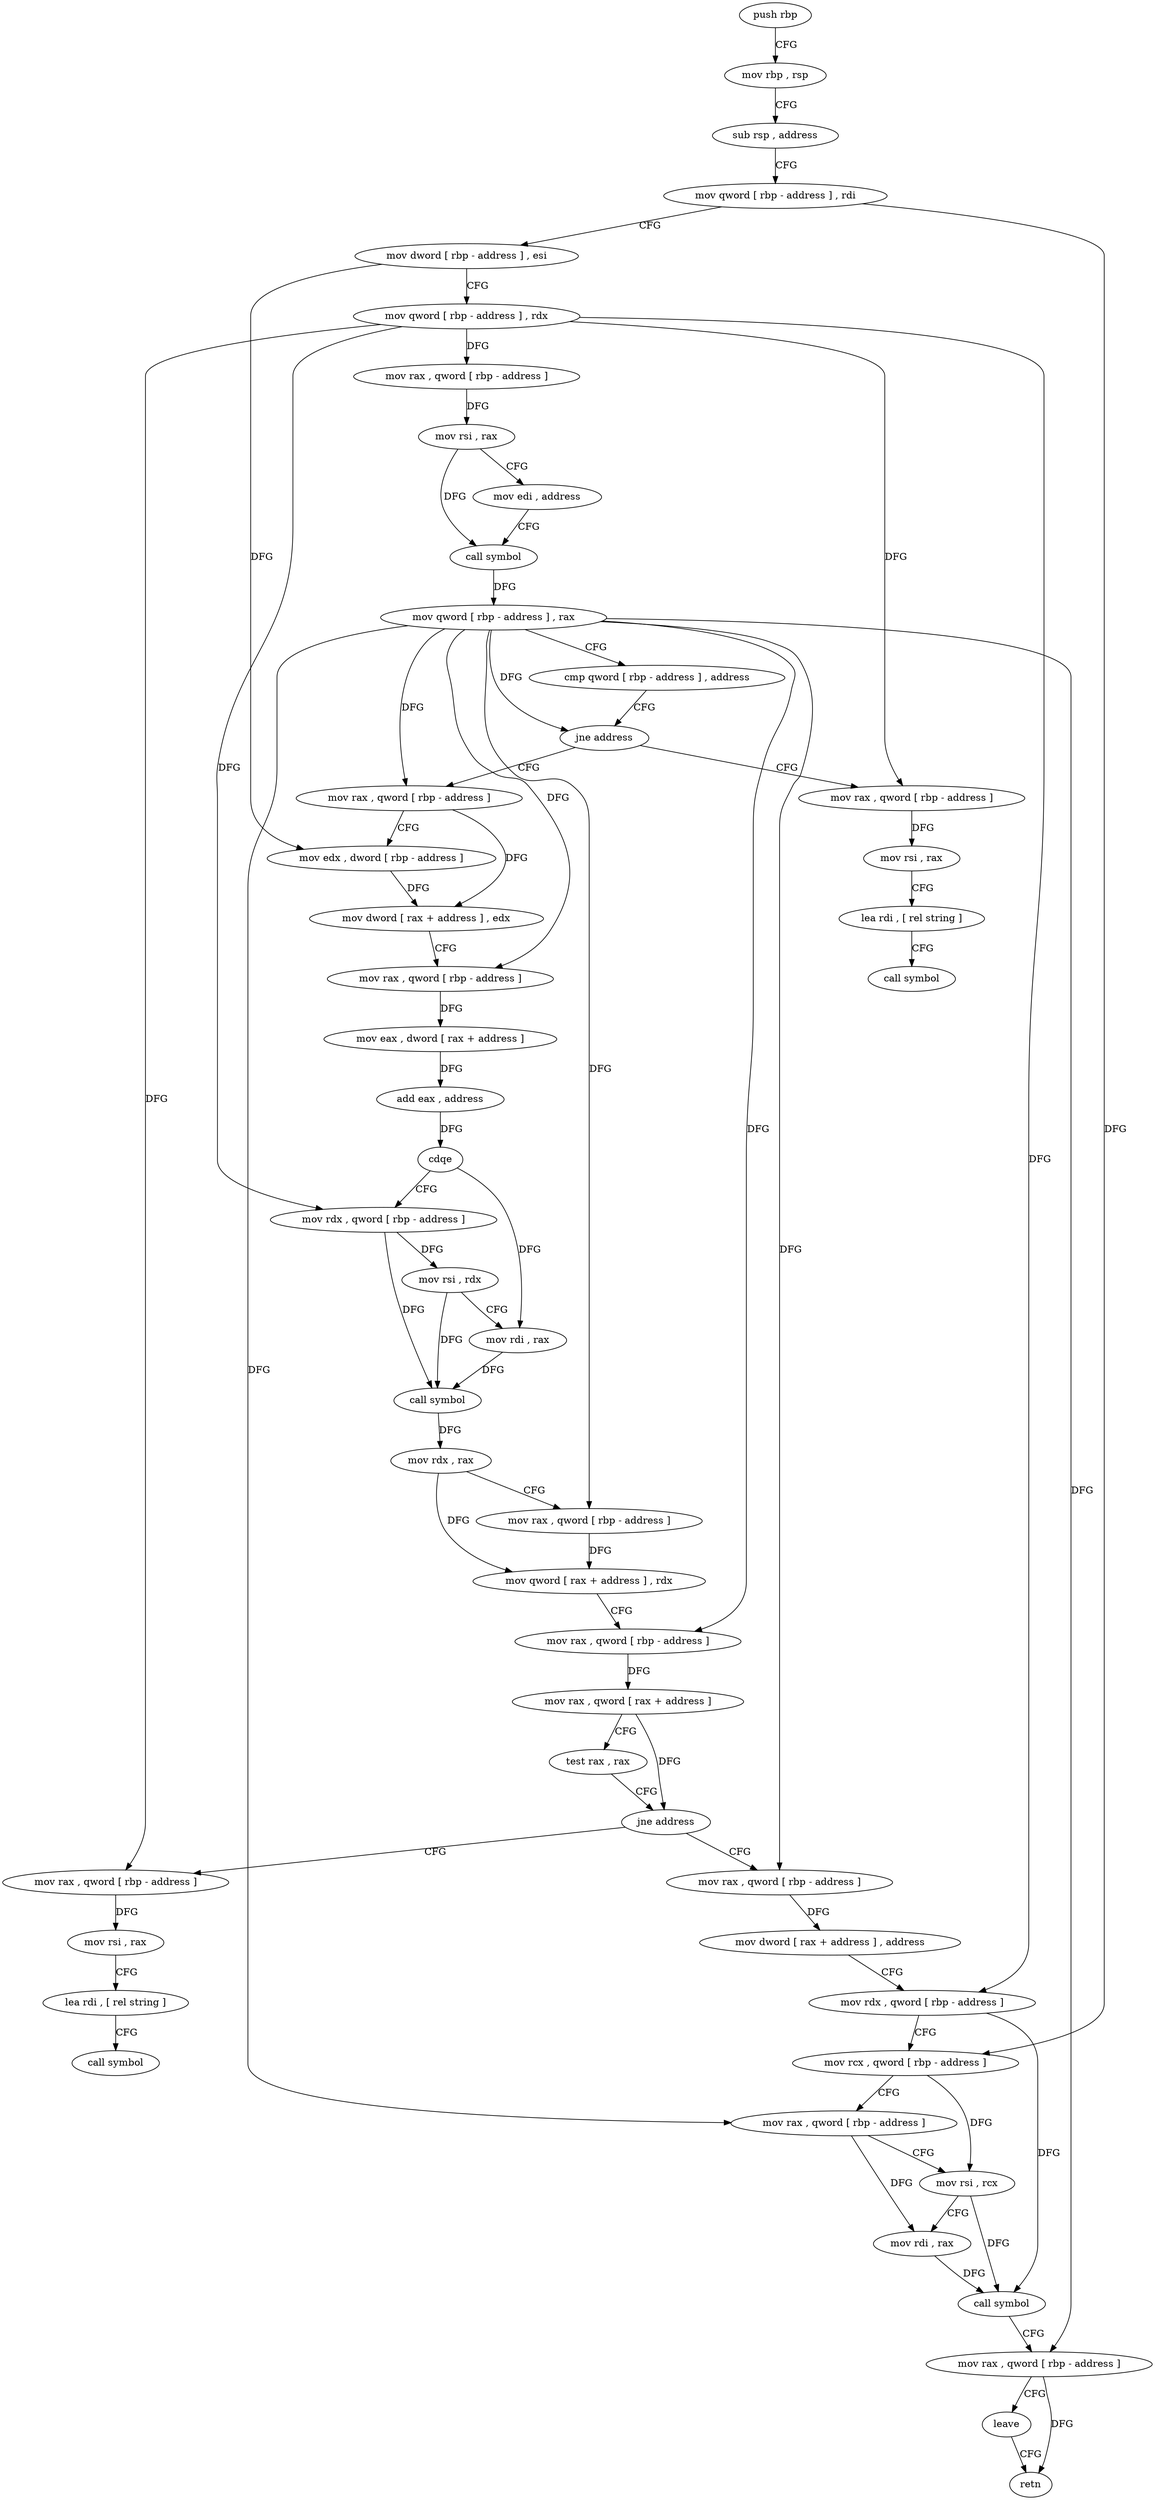 digraph "func" {
"149630" [label = "push rbp" ]
"149631" [label = "mov rbp , rsp" ]
"149634" [label = "sub rsp , address" ]
"149638" [label = "mov qword [ rbp - address ] , rdi" ]
"149642" [label = "mov dword [ rbp - address ] , esi" ]
"149645" [label = "mov qword [ rbp - address ] , rdx" ]
"149649" [label = "mov rax , qword [ rbp - address ]" ]
"149653" [label = "mov rsi , rax" ]
"149656" [label = "mov edi , address" ]
"149661" [label = "call symbol" ]
"149666" [label = "mov qword [ rbp - address ] , rax" ]
"149670" [label = "cmp qword [ rbp - address ] , address" ]
"149675" [label = "jne address" ]
"149696" [label = "mov rax , qword [ rbp - address ]" ]
"149677" [label = "mov rax , qword [ rbp - address ]" ]
"149700" [label = "mov edx , dword [ rbp - address ]" ]
"149703" [label = "mov dword [ rax + address ] , edx" ]
"149706" [label = "mov rax , qword [ rbp - address ]" ]
"149710" [label = "mov eax , dword [ rax + address ]" ]
"149713" [label = "add eax , address" ]
"149716" [label = "cdqe" ]
"149718" [label = "mov rdx , qword [ rbp - address ]" ]
"149722" [label = "mov rsi , rdx" ]
"149725" [label = "mov rdi , rax" ]
"149728" [label = "call symbol" ]
"149733" [label = "mov rdx , rax" ]
"149736" [label = "mov rax , qword [ rbp - address ]" ]
"149740" [label = "mov qword [ rax + address ] , rdx" ]
"149744" [label = "mov rax , qword [ rbp - address ]" ]
"149748" [label = "mov rax , qword [ rax + address ]" ]
"149752" [label = "test rax , rax" ]
"149755" [label = "jne address" ]
"149776" [label = "mov rax , qword [ rbp - address ]" ]
"149757" [label = "mov rax , qword [ rbp - address ]" ]
"149681" [label = "mov rsi , rax" ]
"149684" [label = "lea rdi , [ rel string ]" ]
"149691" [label = "call symbol" ]
"149780" [label = "mov dword [ rax + address ] , address" ]
"149787" [label = "mov rdx , qword [ rbp - address ]" ]
"149791" [label = "mov rcx , qword [ rbp - address ]" ]
"149795" [label = "mov rax , qword [ rbp - address ]" ]
"149799" [label = "mov rsi , rcx" ]
"149802" [label = "mov rdi , rax" ]
"149805" [label = "call symbol" ]
"149810" [label = "mov rax , qword [ rbp - address ]" ]
"149814" [label = "leave" ]
"149815" [label = "retn" ]
"149761" [label = "mov rsi , rax" ]
"149764" [label = "lea rdi , [ rel string ]" ]
"149771" [label = "call symbol" ]
"149630" -> "149631" [ label = "CFG" ]
"149631" -> "149634" [ label = "CFG" ]
"149634" -> "149638" [ label = "CFG" ]
"149638" -> "149642" [ label = "CFG" ]
"149638" -> "149791" [ label = "DFG" ]
"149642" -> "149645" [ label = "CFG" ]
"149642" -> "149700" [ label = "DFG" ]
"149645" -> "149649" [ label = "DFG" ]
"149645" -> "149718" [ label = "DFG" ]
"149645" -> "149677" [ label = "DFG" ]
"149645" -> "149787" [ label = "DFG" ]
"149645" -> "149757" [ label = "DFG" ]
"149649" -> "149653" [ label = "DFG" ]
"149653" -> "149656" [ label = "CFG" ]
"149653" -> "149661" [ label = "DFG" ]
"149656" -> "149661" [ label = "CFG" ]
"149661" -> "149666" [ label = "DFG" ]
"149666" -> "149670" [ label = "CFG" ]
"149666" -> "149675" [ label = "DFG" ]
"149666" -> "149696" [ label = "DFG" ]
"149666" -> "149706" [ label = "DFG" ]
"149666" -> "149736" [ label = "DFG" ]
"149666" -> "149744" [ label = "DFG" ]
"149666" -> "149776" [ label = "DFG" ]
"149666" -> "149795" [ label = "DFG" ]
"149666" -> "149810" [ label = "DFG" ]
"149670" -> "149675" [ label = "CFG" ]
"149675" -> "149696" [ label = "CFG" ]
"149675" -> "149677" [ label = "CFG" ]
"149696" -> "149700" [ label = "CFG" ]
"149696" -> "149703" [ label = "DFG" ]
"149677" -> "149681" [ label = "DFG" ]
"149700" -> "149703" [ label = "DFG" ]
"149703" -> "149706" [ label = "CFG" ]
"149706" -> "149710" [ label = "DFG" ]
"149710" -> "149713" [ label = "DFG" ]
"149713" -> "149716" [ label = "DFG" ]
"149716" -> "149718" [ label = "CFG" ]
"149716" -> "149725" [ label = "DFG" ]
"149718" -> "149722" [ label = "DFG" ]
"149718" -> "149728" [ label = "DFG" ]
"149722" -> "149725" [ label = "CFG" ]
"149722" -> "149728" [ label = "DFG" ]
"149725" -> "149728" [ label = "DFG" ]
"149728" -> "149733" [ label = "DFG" ]
"149733" -> "149736" [ label = "CFG" ]
"149733" -> "149740" [ label = "DFG" ]
"149736" -> "149740" [ label = "DFG" ]
"149740" -> "149744" [ label = "CFG" ]
"149744" -> "149748" [ label = "DFG" ]
"149748" -> "149752" [ label = "CFG" ]
"149748" -> "149755" [ label = "DFG" ]
"149752" -> "149755" [ label = "CFG" ]
"149755" -> "149776" [ label = "CFG" ]
"149755" -> "149757" [ label = "CFG" ]
"149776" -> "149780" [ label = "DFG" ]
"149757" -> "149761" [ label = "DFG" ]
"149681" -> "149684" [ label = "CFG" ]
"149684" -> "149691" [ label = "CFG" ]
"149780" -> "149787" [ label = "CFG" ]
"149787" -> "149791" [ label = "CFG" ]
"149787" -> "149805" [ label = "DFG" ]
"149791" -> "149795" [ label = "CFG" ]
"149791" -> "149799" [ label = "DFG" ]
"149795" -> "149799" [ label = "CFG" ]
"149795" -> "149802" [ label = "DFG" ]
"149799" -> "149802" [ label = "CFG" ]
"149799" -> "149805" [ label = "DFG" ]
"149802" -> "149805" [ label = "DFG" ]
"149805" -> "149810" [ label = "CFG" ]
"149810" -> "149814" [ label = "CFG" ]
"149810" -> "149815" [ label = "DFG" ]
"149814" -> "149815" [ label = "CFG" ]
"149761" -> "149764" [ label = "CFG" ]
"149764" -> "149771" [ label = "CFG" ]
}
